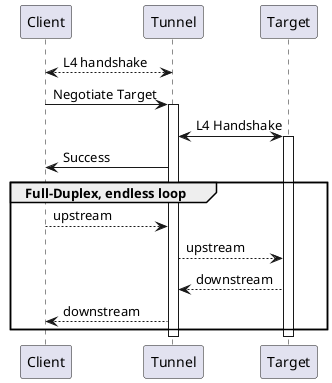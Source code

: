 @startuml
Client <--> Tunnel: L4 handshake
Client -> Tunnel: Negotiate Target
activate Tunnel
Tunnel <-> Target: L4 Handshake
activate Target
Tunnel -> Client: Success
group Full-Duplex, endless loop
Client --> Tunnel: upstream
Tunnel --> Target: upstream
Tunnel <-- Target: downstream
Client <-- Tunnel: downstream
end
deactivate Tunnel
deactivate Target
@enduml